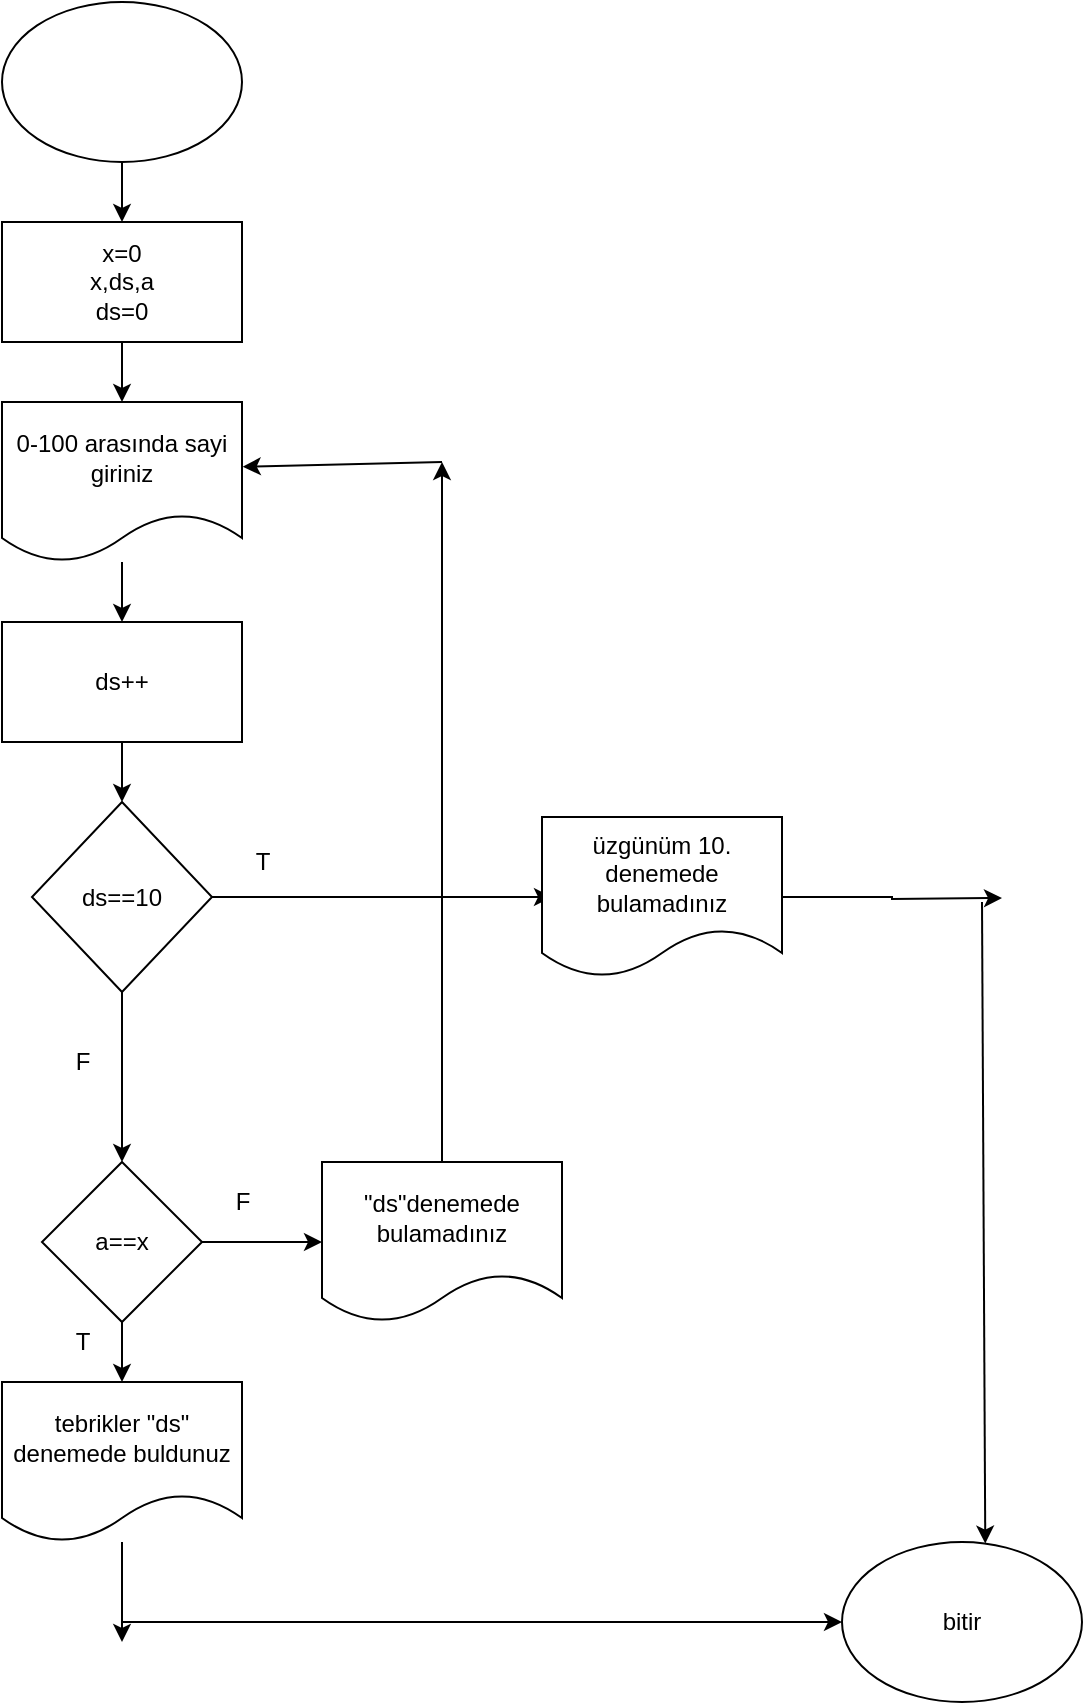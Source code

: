 <mxfile version="20.5.3" type="device"><diagram id="xNx_roKuq7Zl2-qhnARX" name="Sayfa -1"><mxGraphModel dx="1038" dy="588" grid="1" gridSize="10" guides="1" tooltips="1" connect="1" arrows="1" fold="1" page="1" pageScale="1" pageWidth="827" pageHeight="1169" math="0" shadow="0"><root><mxCell id="0"/><mxCell id="1" parent="0"/><mxCell id="aIyQ_aIN5O7xh2vC7EwW-3" value="" style="edgeStyle=orthogonalEdgeStyle;rounded=0;orthogonalLoop=1;jettySize=auto;html=1;" parent="1" source="aIyQ_aIN5O7xh2vC7EwW-1" target="aIyQ_aIN5O7xh2vC7EwW-2" edge="1"><mxGeometry relative="1" as="geometry"/></mxCell><mxCell id="aIyQ_aIN5O7xh2vC7EwW-1" value="" style="ellipse;whiteSpace=wrap;html=1;" parent="1" vertex="1"><mxGeometry x="100" y="40" width="120" height="80" as="geometry"/></mxCell><mxCell id="aIyQ_aIN5O7xh2vC7EwW-5" value="" style="edgeStyle=orthogonalEdgeStyle;rounded=0;orthogonalLoop=1;jettySize=auto;html=1;" parent="1" source="aIyQ_aIN5O7xh2vC7EwW-2" target="aIyQ_aIN5O7xh2vC7EwW-4" edge="1"><mxGeometry relative="1" as="geometry"/></mxCell><mxCell id="aIyQ_aIN5O7xh2vC7EwW-2" value="x=0&lt;br&gt;x,ds,a&lt;br&gt;ds=0" style="rounded=0;whiteSpace=wrap;html=1;" parent="1" vertex="1"><mxGeometry x="100" y="150" width="120" height="60" as="geometry"/></mxCell><mxCell id="aIyQ_aIN5O7xh2vC7EwW-7" value="" style="edgeStyle=orthogonalEdgeStyle;rounded=0;orthogonalLoop=1;jettySize=auto;html=1;" parent="1" source="aIyQ_aIN5O7xh2vC7EwW-4" target="aIyQ_aIN5O7xh2vC7EwW-6" edge="1"><mxGeometry relative="1" as="geometry"/></mxCell><mxCell id="aIyQ_aIN5O7xh2vC7EwW-4" value="0-100 arasında sayi giriniz" style="shape=document;whiteSpace=wrap;html=1;boundedLbl=1;" parent="1" vertex="1"><mxGeometry x="100" y="240" width="120" height="80" as="geometry"/></mxCell><mxCell id="aIyQ_aIN5O7xh2vC7EwW-25" value="" style="edgeStyle=orthogonalEdgeStyle;rounded=0;orthogonalLoop=1;jettySize=auto;html=1;" parent="1" source="aIyQ_aIN5O7xh2vC7EwW-6" target="aIyQ_aIN5O7xh2vC7EwW-23" edge="1"><mxGeometry relative="1" as="geometry"/></mxCell><mxCell id="aIyQ_aIN5O7xh2vC7EwW-6" value="ds++&lt;br&gt;" style="rounded=0;whiteSpace=wrap;html=1;" parent="1" vertex="1"><mxGeometry x="100" y="350" width="120" height="60" as="geometry"/></mxCell><mxCell id="aIyQ_aIN5O7xh2vC7EwW-15" value="" style="edgeStyle=orthogonalEdgeStyle;rounded=0;orthogonalLoop=1;jettySize=auto;html=1;" parent="1" source="aIyQ_aIN5O7xh2vC7EwW-12" target="aIyQ_aIN5O7xh2vC7EwW-14" edge="1"><mxGeometry relative="1" as="geometry"/></mxCell><mxCell id="aIyQ_aIN5O7xh2vC7EwW-17" value="" style="edgeStyle=orthogonalEdgeStyle;rounded=0;orthogonalLoop=1;jettySize=auto;html=1;" parent="1" source="aIyQ_aIN5O7xh2vC7EwW-12" target="aIyQ_aIN5O7xh2vC7EwW-16" edge="1"><mxGeometry relative="1" as="geometry"/></mxCell><mxCell id="aIyQ_aIN5O7xh2vC7EwW-12" value="a==x" style="rhombus;whiteSpace=wrap;html=1;" parent="1" vertex="1"><mxGeometry x="120" y="620" width="80" height="80" as="geometry"/></mxCell><mxCell id="aIyQ_aIN5O7xh2vC7EwW-34" style="edgeStyle=orthogonalEdgeStyle;rounded=0;orthogonalLoop=1;jettySize=auto;html=1;" parent="1" source="aIyQ_aIN5O7xh2vC7EwW-14" edge="1"><mxGeometry relative="1" as="geometry"><mxPoint x="160" y="860" as="targetPoint"/></mxGeometry></mxCell><mxCell id="aIyQ_aIN5O7xh2vC7EwW-14" value="tebrikler &quot;ds&quot; denemede buldunuz" style="shape=document;whiteSpace=wrap;html=1;boundedLbl=1;" parent="1" vertex="1"><mxGeometry x="100" y="730" width="120" height="80" as="geometry"/></mxCell><mxCell id="aIyQ_aIN5O7xh2vC7EwW-21" style="edgeStyle=orthogonalEdgeStyle;rounded=0;orthogonalLoop=1;jettySize=auto;html=1;" parent="1" source="aIyQ_aIN5O7xh2vC7EwW-16" edge="1"><mxGeometry relative="1" as="geometry"><mxPoint x="320" y="270" as="targetPoint"/></mxGeometry></mxCell><mxCell id="aIyQ_aIN5O7xh2vC7EwW-16" value="&quot;ds&quot;denemede bulamadınız" style="shape=document;whiteSpace=wrap;html=1;boundedLbl=1;" parent="1" vertex="1"><mxGeometry x="260" y="620" width="120" height="80" as="geometry"/></mxCell><mxCell id="aIyQ_aIN5O7xh2vC7EwW-18" value="F" style="text;html=1;align=center;verticalAlign=middle;resizable=0;points=[];autosize=1;strokeColor=none;fillColor=none;" parent="1" vertex="1"><mxGeometry x="205" y="625" width="30" height="30" as="geometry"/></mxCell><mxCell id="aIyQ_aIN5O7xh2vC7EwW-19" value="T" style="text;html=1;align=center;verticalAlign=middle;resizable=0;points=[];autosize=1;strokeColor=none;fillColor=none;" parent="1" vertex="1"><mxGeometry x="125" y="695" width="30" height="30" as="geometry"/></mxCell><mxCell id="aIyQ_aIN5O7xh2vC7EwW-22" value="" style="endArrow=classic;html=1;rounded=0;entryX=1.003;entryY=0.405;entryDx=0;entryDy=0;entryPerimeter=0;" parent="1" target="aIyQ_aIN5O7xh2vC7EwW-4" edge="1"><mxGeometry width="50" height="50" relative="1" as="geometry"><mxPoint x="320" y="270" as="sourcePoint"/><mxPoint x="440" y="340" as="targetPoint"/></mxGeometry></mxCell><mxCell id="aIyQ_aIN5O7xh2vC7EwW-27" style="edgeStyle=orthogonalEdgeStyle;rounded=0;orthogonalLoop=1;jettySize=auto;html=1;" parent="1" source="aIyQ_aIN5O7xh2vC7EwW-23" edge="1"><mxGeometry relative="1" as="geometry"><mxPoint x="375" y="487.5" as="targetPoint"/></mxGeometry></mxCell><mxCell id="aIyQ_aIN5O7xh2vC7EwW-29" style="edgeStyle=orthogonalEdgeStyle;rounded=0;orthogonalLoop=1;jettySize=auto;html=1;entryX=0.5;entryY=0;entryDx=0;entryDy=0;" parent="1" source="aIyQ_aIN5O7xh2vC7EwW-23" target="aIyQ_aIN5O7xh2vC7EwW-12" edge="1"><mxGeometry relative="1" as="geometry"/></mxCell><mxCell id="aIyQ_aIN5O7xh2vC7EwW-23" value="ds==10" style="rhombus;whiteSpace=wrap;html=1;" parent="1" vertex="1"><mxGeometry x="115" y="440" width="90" height="95" as="geometry"/></mxCell><mxCell id="aIyQ_aIN5O7xh2vC7EwW-32" style="edgeStyle=orthogonalEdgeStyle;rounded=0;orthogonalLoop=1;jettySize=auto;html=1;" parent="1" source="aIyQ_aIN5O7xh2vC7EwW-24" edge="1"><mxGeometry relative="1" as="geometry"><mxPoint x="600" y="488" as="targetPoint"/></mxGeometry></mxCell><mxCell id="aIyQ_aIN5O7xh2vC7EwW-24" value="üzgünüm 10. denemede bulamadınız" style="shape=document;whiteSpace=wrap;html=1;boundedLbl=1;" parent="1" vertex="1"><mxGeometry x="370" y="447.5" width="120" height="80" as="geometry"/></mxCell><mxCell id="aIyQ_aIN5O7xh2vC7EwW-28" value="T" style="text;html=1;align=center;verticalAlign=middle;resizable=0;points=[];autosize=1;strokeColor=none;fillColor=none;" parent="1" vertex="1"><mxGeometry x="215" y="455" width="30" height="30" as="geometry"/></mxCell><mxCell id="aIyQ_aIN5O7xh2vC7EwW-30" value="F" style="text;html=1;align=center;verticalAlign=middle;resizable=0;points=[];autosize=1;strokeColor=none;fillColor=none;" parent="1" vertex="1"><mxGeometry x="125" y="555" width="30" height="30" as="geometry"/></mxCell><mxCell id="aIyQ_aIN5O7xh2vC7EwW-35" value="bitir" style="ellipse;whiteSpace=wrap;html=1;" parent="1" vertex="1"><mxGeometry x="520" y="810" width="120" height="80" as="geometry"/></mxCell><mxCell id="aIyQ_aIN5O7xh2vC7EwW-36" value="" style="endArrow=classic;html=1;rounded=0;entryX=0;entryY=0.5;entryDx=0;entryDy=0;" parent="1" target="aIyQ_aIN5O7xh2vC7EwW-35" edge="1"><mxGeometry width="50" height="50" relative="1" as="geometry"><mxPoint x="160" y="850" as="sourcePoint"/><mxPoint x="440" y="620" as="targetPoint"/></mxGeometry></mxCell><mxCell id="aIyQ_aIN5O7xh2vC7EwW-37" value="" style="endArrow=classic;html=1;rounded=0;entryX=0.597;entryY=0.01;entryDx=0;entryDy=0;entryPerimeter=0;" parent="1" target="aIyQ_aIN5O7xh2vC7EwW-35" edge="1"><mxGeometry width="50" height="50" relative="1" as="geometry"><mxPoint x="590" y="490" as="sourcePoint"/><mxPoint x="440" y="620" as="targetPoint"/></mxGeometry></mxCell></root></mxGraphModel></diagram></mxfile>
